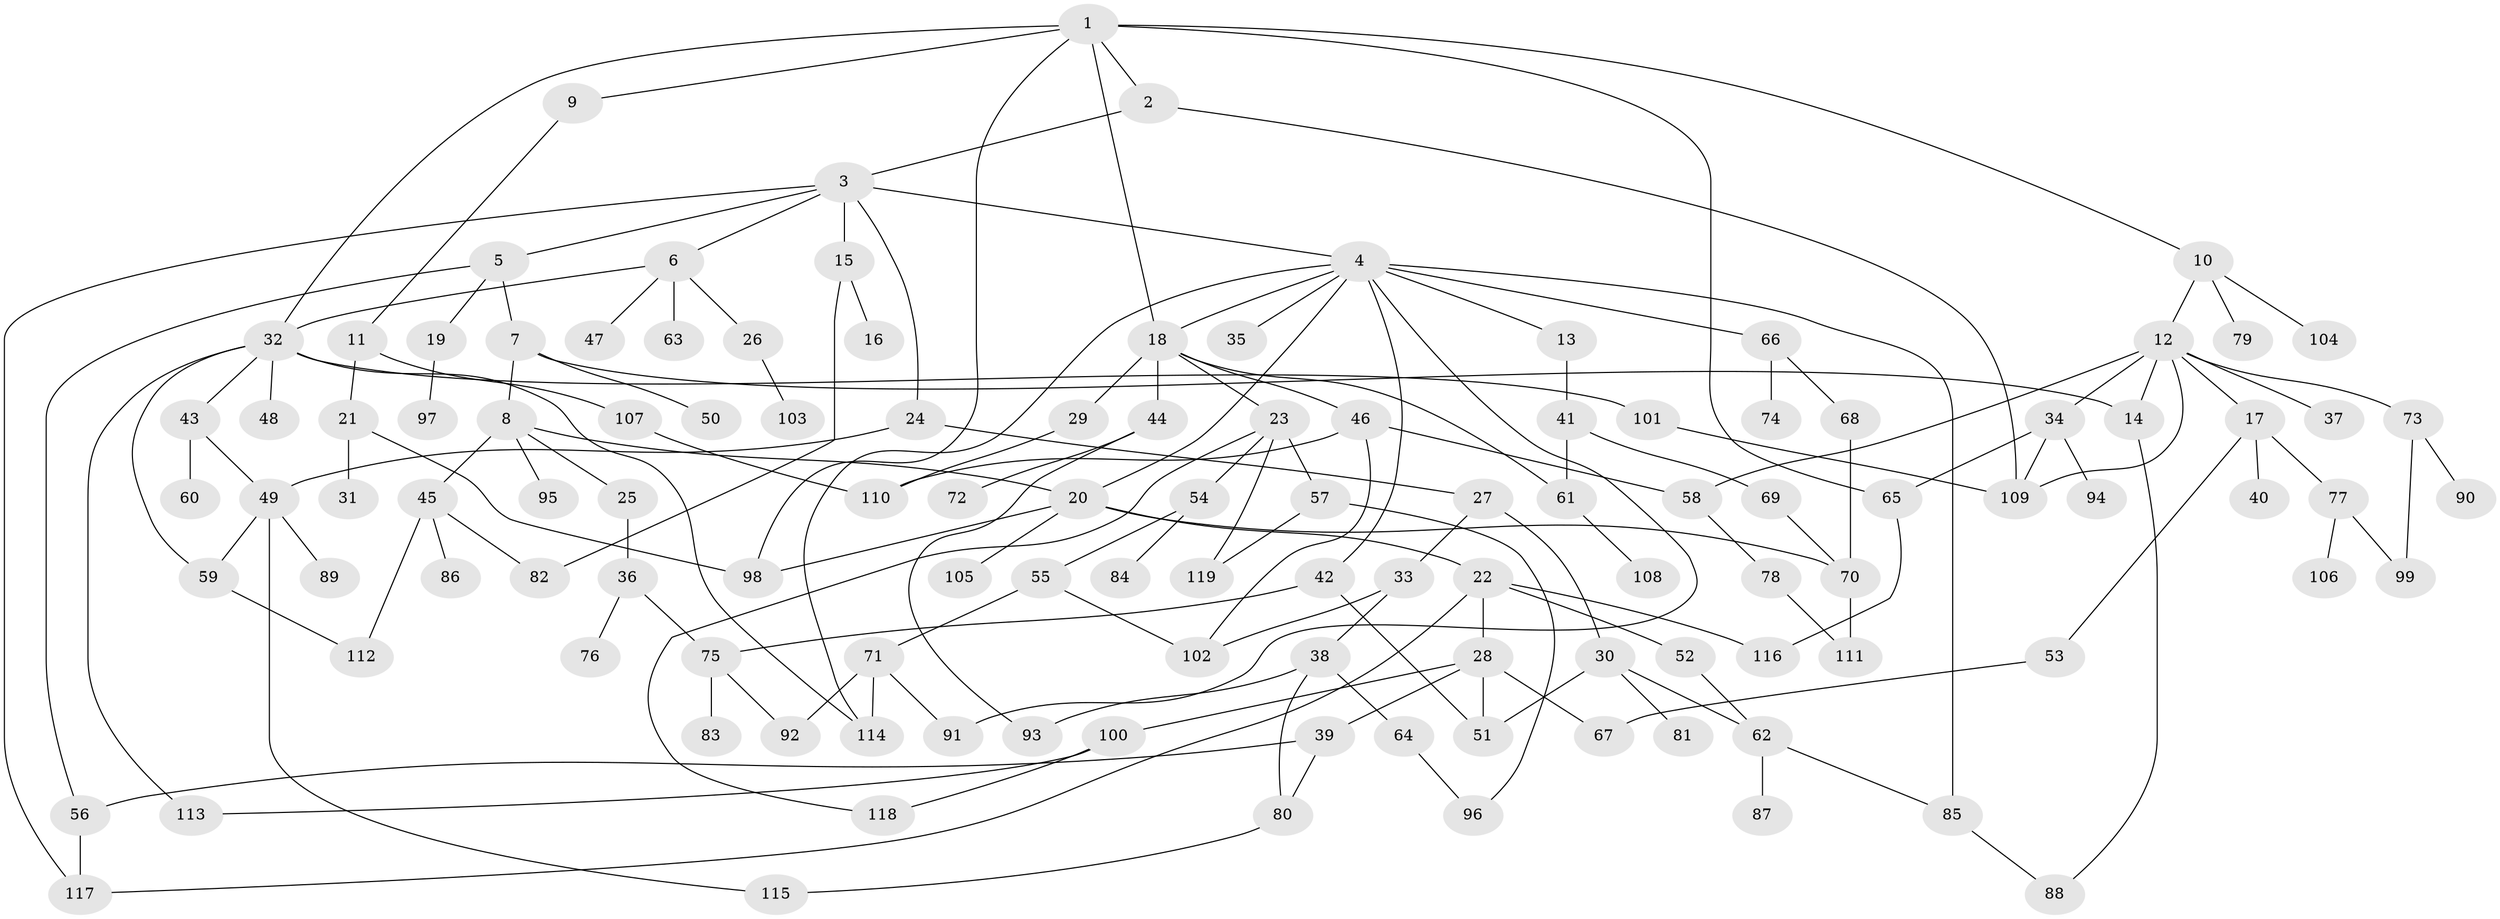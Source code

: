 // Generated by graph-tools (version 1.1) at 2025/25/03/09/25 03:25:35]
// undirected, 119 vertices, 164 edges
graph export_dot {
graph [start="1"]
  node [color=gray90,style=filled];
  1;
  2;
  3;
  4;
  5;
  6;
  7;
  8;
  9;
  10;
  11;
  12;
  13;
  14;
  15;
  16;
  17;
  18;
  19;
  20;
  21;
  22;
  23;
  24;
  25;
  26;
  27;
  28;
  29;
  30;
  31;
  32;
  33;
  34;
  35;
  36;
  37;
  38;
  39;
  40;
  41;
  42;
  43;
  44;
  45;
  46;
  47;
  48;
  49;
  50;
  51;
  52;
  53;
  54;
  55;
  56;
  57;
  58;
  59;
  60;
  61;
  62;
  63;
  64;
  65;
  66;
  67;
  68;
  69;
  70;
  71;
  72;
  73;
  74;
  75;
  76;
  77;
  78;
  79;
  80;
  81;
  82;
  83;
  84;
  85;
  86;
  87;
  88;
  89;
  90;
  91;
  92;
  93;
  94;
  95;
  96;
  97;
  98;
  99;
  100;
  101;
  102;
  103;
  104;
  105;
  106;
  107;
  108;
  109;
  110;
  111;
  112;
  113;
  114;
  115;
  116;
  117;
  118;
  119;
  1 -- 2;
  1 -- 9;
  1 -- 10;
  1 -- 32;
  1 -- 65;
  1 -- 98;
  1 -- 18;
  2 -- 3;
  2 -- 109;
  3 -- 4;
  3 -- 5;
  3 -- 6;
  3 -- 15;
  3 -- 24;
  3 -- 117;
  4 -- 13;
  4 -- 18;
  4 -- 35;
  4 -- 42;
  4 -- 66;
  4 -- 91;
  4 -- 85;
  4 -- 114;
  4 -- 20;
  5 -- 7;
  5 -- 19;
  5 -- 56;
  6 -- 26;
  6 -- 47;
  6 -- 63;
  6 -- 32;
  7 -- 8;
  7 -- 50;
  7 -- 14;
  8 -- 20;
  8 -- 25;
  8 -- 45;
  8 -- 95;
  9 -- 11;
  10 -- 12;
  10 -- 79;
  10 -- 104;
  11 -- 21;
  11 -- 107;
  12 -- 14;
  12 -- 17;
  12 -- 34;
  12 -- 37;
  12 -- 73;
  12 -- 109;
  12 -- 58;
  13 -- 41;
  14 -- 88;
  15 -- 16;
  15 -- 82;
  17 -- 40;
  17 -- 53;
  17 -- 77;
  18 -- 23;
  18 -- 29;
  18 -- 44;
  18 -- 46;
  18 -- 61;
  19 -- 97;
  20 -- 22;
  20 -- 98;
  20 -- 105;
  20 -- 70;
  21 -- 31;
  21 -- 98;
  22 -- 28;
  22 -- 52;
  22 -- 116;
  22 -- 117;
  23 -- 54;
  23 -- 57;
  23 -- 119;
  23 -- 118;
  24 -- 27;
  24 -- 49;
  25 -- 36;
  26 -- 103;
  27 -- 30;
  27 -- 33;
  28 -- 39;
  28 -- 100;
  28 -- 67;
  28 -- 51;
  29 -- 110;
  30 -- 51;
  30 -- 81;
  30 -- 62;
  32 -- 43;
  32 -- 48;
  32 -- 59;
  32 -- 101;
  32 -- 114;
  32 -- 113;
  33 -- 38;
  33 -- 102;
  34 -- 94;
  34 -- 109;
  34 -- 65;
  36 -- 76;
  36 -- 75;
  38 -- 64;
  38 -- 93;
  38 -- 80;
  39 -- 80;
  39 -- 56;
  41 -- 61;
  41 -- 69;
  42 -- 75;
  42 -- 51;
  43 -- 49;
  43 -- 60;
  44 -- 72;
  44 -- 93;
  45 -- 82;
  45 -- 86;
  45 -- 112;
  46 -- 58;
  46 -- 102;
  46 -- 110;
  49 -- 89;
  49 -- 59;
  49 -- 115;
  52 -- 62;
  53 -- 67;
  54 -- 55;
  54 -- 84;
  55 -- 71;
  55 -- 102;
  56 -- 117;
  57 -- 96;
  57 -- 119;
  58 -- 78;
  59 -- 112;
  61 -- 108;
  62 -- 85;
  62 -- 87;
  64 -- 96;
  65 -- 116;
  66 -- 68;
  66 -- 74;
  68 -- 70;
  69 -- 70;
  70 -- 111;
  71 -- 92;
  71 -- 114;
  71 -- 91;
  73 -- 90;
  73 -- 99;
  75 -- 83;
  75 -- 92;
  77 -- 106;
  77 -- 99;
  78 -- 111;
  80 -- 115;
  85 -- 88;
  100 -- 113;
  100 -- 118;
  101 -- 109;
  107 -- 110;
}
